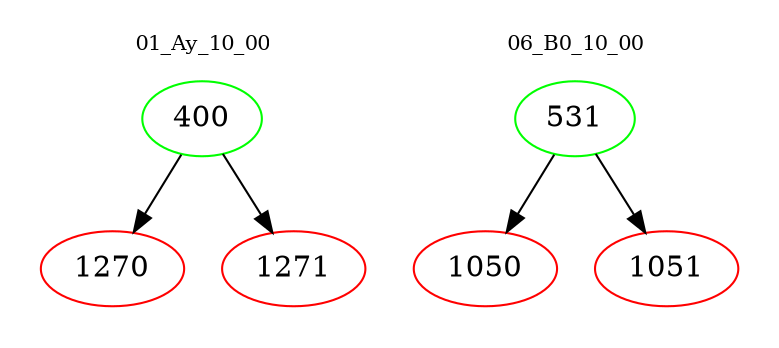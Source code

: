 digraph{
subgraph cluster_0 {
color = white
label = "01_Ay_10_00";
fontsize=10;
T0_400 [label="400", color="green"]
T0_400 -> T0_1270 [color="black"]
T0_1270 [label="1270", color="red"]
T0_400 -> T0_1271 [color="black"]
T0_1271 [label="1271", color="red"]
}
subgraph cluster_1 {
color = white
label = "06_B0_10_00";
fontsize=10;
T1_531 [label="531", color="green"]
T1_531 -> T1_1050 [color="black"]
T1_1050 [label="1050", color="red"]
T1_531 -> T1_1051 [color="black"]
T1_1051 [label="1051", color="red"]
}
}
